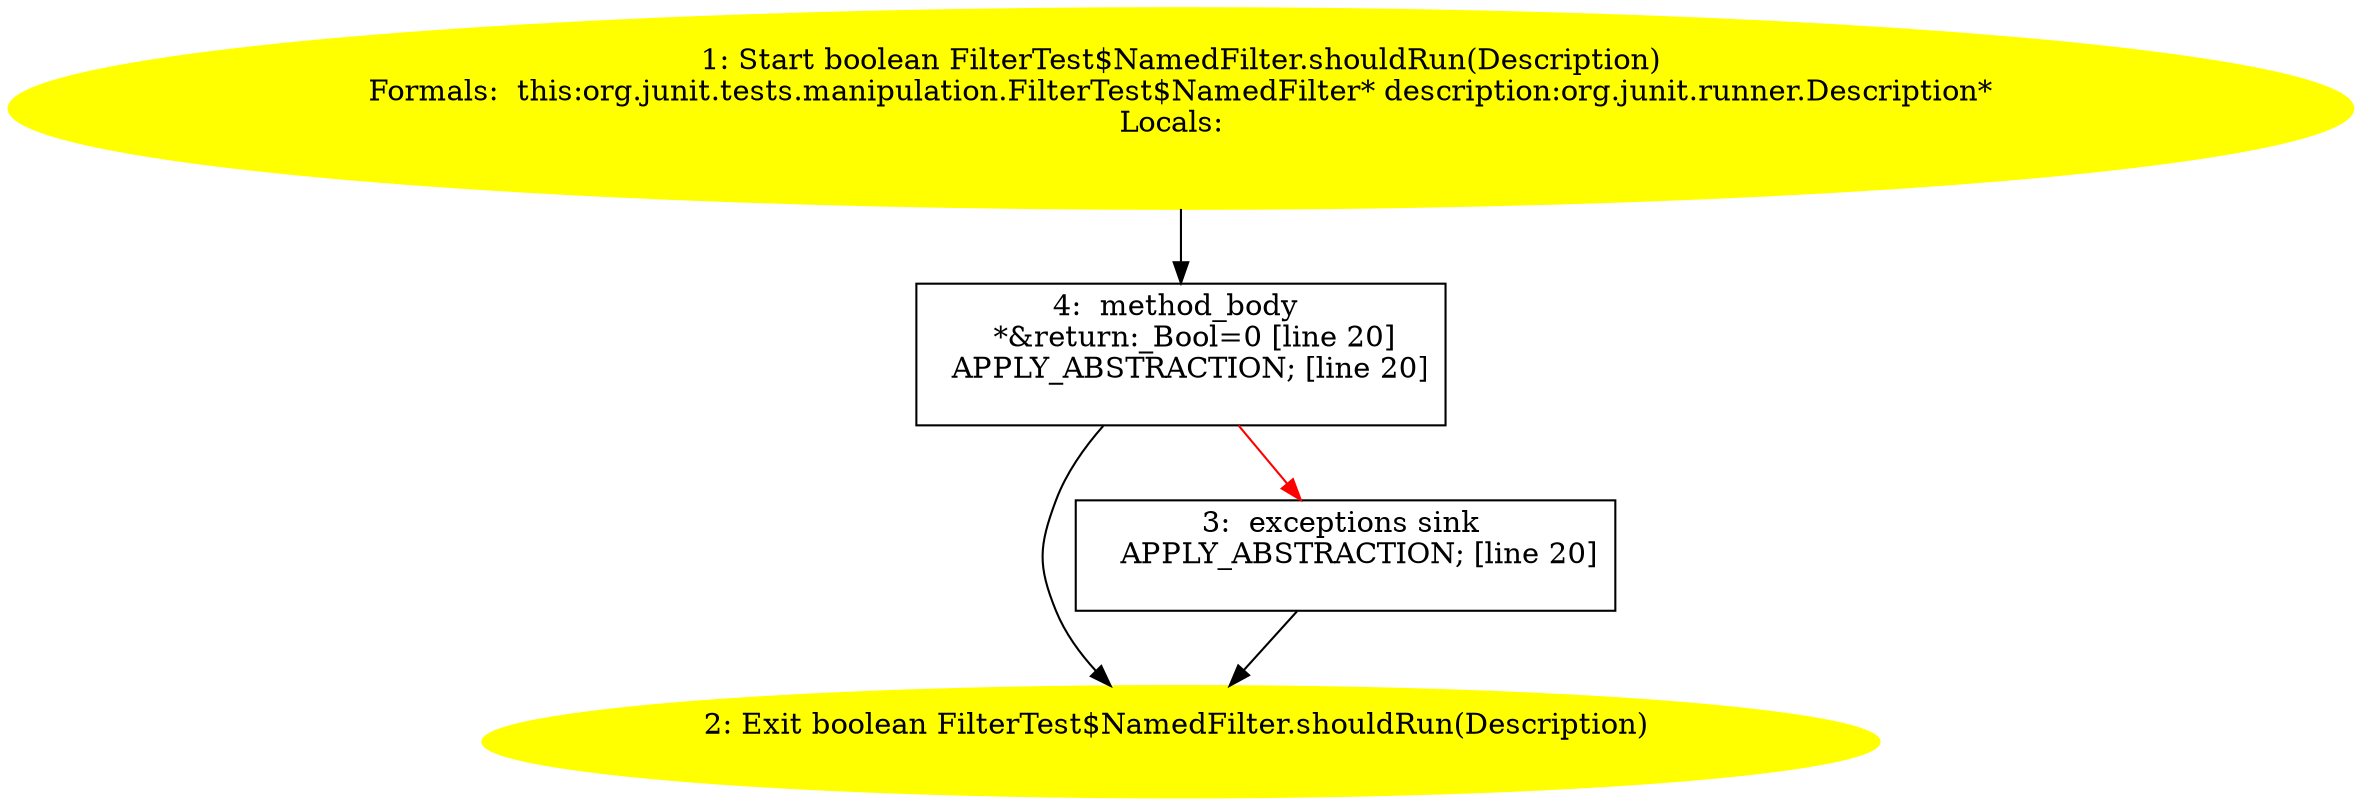 /* @generated */
digraph cfg {
"org.junit.tests.manipulation.FilterTest$NamedFilter.shouldRun(org.junit.runner.Description):boolean.4689d16eab6f56a2229a0d6f4fe5c8aa_1" [label="1: Start boolean FilterTest$NamedFilter.shouldRun(Description)\nFormals:  this:org.junit.tests.manipulation.FilterTest$NamedFilter* description:org.junit.runner.Description*\nLocals:  \n  " color=yellow style=filled]
	

	 "org.junit.tests.manipulation.FilterTest$NamedFilter.shouldRun(org.junit.runner.Description):boolean.4689d16eab6f56a2229a0d6f4fe5c8aa_1" -> "org.junit.tests.manipulation.FilterTest$NamedFilter.shouldRun(org.junit.runner.Description):boolean.4689d16eab6f56a2229a0d6f4fe5c8aa_4" ;
"org.junit.tests.manipulation.FilterTest$NamedFilter.shouldRun(org.junit.runner.Description):boolean.4689d16eab6f56a2229a0d6f4fe5c8aa_2" [label="2: Exit boolean FilterTest$NamedFilter.shouldRun(Description) \n  " color=yellow style=filled]
	

"org.junit.tests.manipulation.FilterTest$NamedFilter.shouldRun(org.junit.runner.Description):boolean.4689d16eab6f56a2229a0d6f4fe5c8aa_3" [label="3:  exceptions sink \n   APPLY_ABSTRACTION; [line 20]\n " shape="box"]
	

	 "org.junit.tests.manipulation.FilterTest$NamedFilter.shouldRun(org.junit.runner.Description):boolean.4689d16eab6f56a2229a0d6f4fe5c8aa_3" -> "org.junit.tests.manipulation.FilterTest$NamedFilter.shouldRun(org.junit.runner.Description):boolean.4689d16eab6f56a2229a0d6f4fe5c8aa_2" ;
"org.junit.tests.manipulation.FilterTest$NamedFilter.shouldRun(org.junit.runner.Description):boolean.4689d16eab6f56a2229a0d6f4fe5c8aa_4" [label="4:  method_body \n   *&return:_Bool=0 [line 20]\n  APPLY_ABSTRACTION; [line 20]\n " shape="box"]
	

	 "org.junit.tests.manipulation.FilterTest$NamedFilter.shouldRun(org.junit.runner.Description):boolean.4689d16eab6f56a2229a0d6f4fe5c8aa_4" -> "org.junit.tests.manipulation.FilterTest$NamedFilter.shouldRun(org.junit.runner.Description):boolean.4689d16eab6f56a2229a0d6f4fe5c8aa_2" ;
	 "org.junit.tests.manipulation.FilterTest$NamedFilter.shouldRun(org.junit.runner.Description):boolean.4689d16eab6f56a2229a0d6f4fe5c8aa_4" -> "org.junit.tests.manipulation.FilterTest$NamedFilter.shouldRun(org.junit.runner.Description):boolean.4689d16eab6f56a2229a0d6f4fe5c8aa_3" [color="red" ];
}
